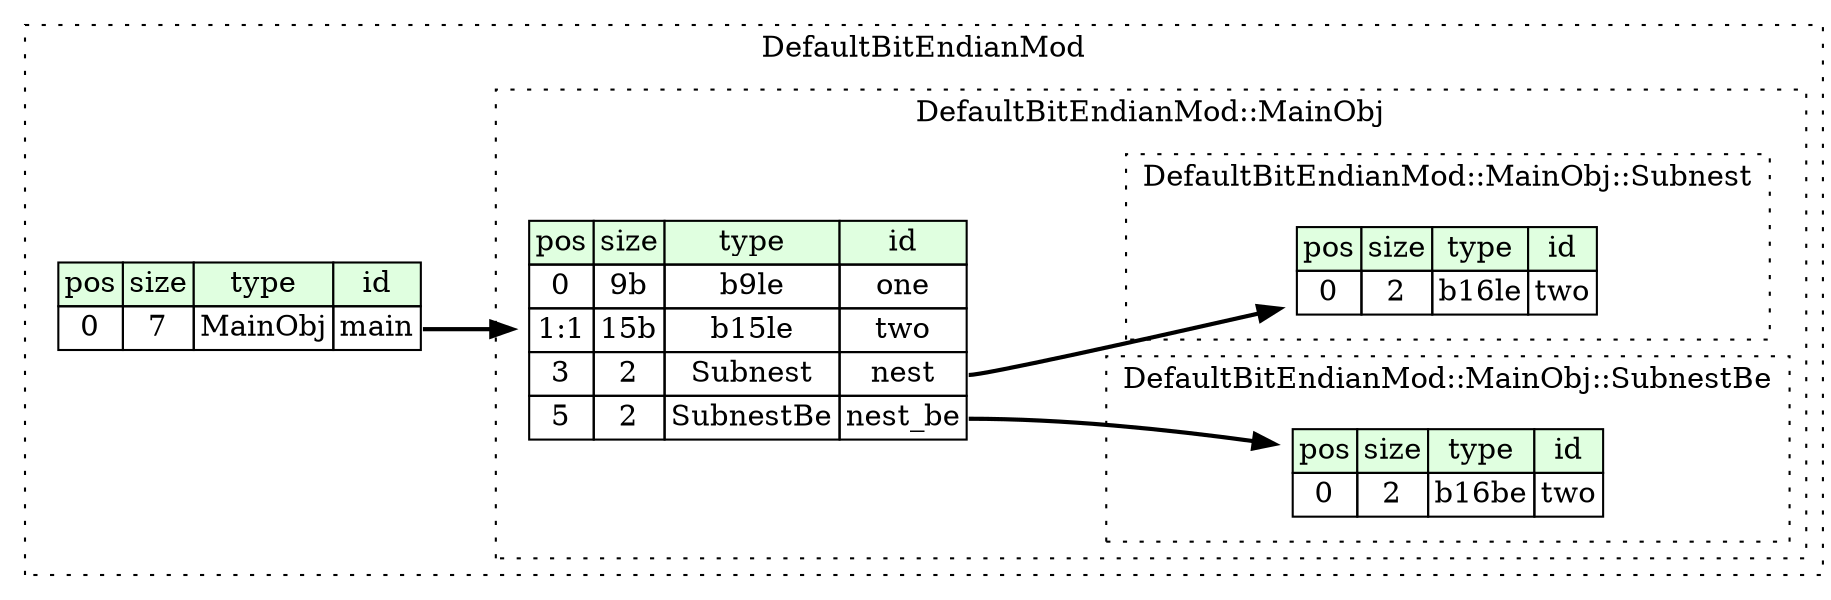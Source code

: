 digraph {
	rankdir=LR;
	node [shape=plaintext];
	subgraph cluster__default_bit_endian_mod {
		label="DefaultBitEndianMod";
		graph[style=dotted];

		default_bit_endian_mod__seq [label=<<TABLE BORDER="0" CELLBORDER="1" CELLSPACING="0">
			<TR><TD BGCOLOR="#E0FFE0">pos</TD><TD BGCOLOR="#E0FFE0">size</TD><TD BGCOLOR="#E0FFE0">type</TD><TD BGCOLOR="#E0FFE0">id</TD></TR>
			<TR><TD PORT="main_pos">0</TD><TD PORT="main_size">7</TD><TD>MainObj</TD><TD PORT="main_type">main</TD></TR>
		</TABLE>>];
		subgraph cluster__main_obj {
			label="DefaultBitEndianMod::MainObj";
			graph[style=dotted];

			main_obj__seq [label=<<TABLE BORDER="0" CELLBORDER="1" CELLSPACING="0">
				<TR><TD BGCOLOR="#E0FFE0">pos</TD><TD BGCOLOR="#E0FFE0">size</TD><TD BGCOLOR="#E0FFE0">type</TD><TD BGCOLOR="#E0FFE0">id</TD></TR>
				<TR><TD PORT="one_pos">0</TD><TD PORT="one_size">9b</TD><TD>b9le</TD><TD PORT="one_type">one</TD></TR>
				<TR><TD PORT="two_pos">1:1</TD><TD PORT="two_size">15b</TD><TD>b15le</TD><TD PORT="two_type">two</TD></TR>
				<TR><TD PORT="nest_pos">3</TD><TD PORT="nest_size">2</TD><TD>Subnest</TD><TD PORT="nest_type">nest</TD></TR>
				<TR><TD PORT="nest_be_pos">5</TD><TD PORT="nest_be_size">2</TD><TD>SubnestBe</TD><TD PORT="nest_be_type">nest_be</TD></TR>
			</TABLE>>];
			subgraph cluster__subnest {
				label="DefaultBitEndianMod::MainObj::Subnest";
				graph[style=dotted];

				subnest__seq [label=<<TABLE BORDER="0" CELLBORDER="1" CELLSPACING="0">
					<TR><TD BGCOLOR="#E0FFE0">pos</TD><TD BGCOLOR="#E0FFE0">size</TD><TD BGCOLOR="#E0FFE0">type</TD><TD BGCOLOR="#E0FFE0">id</TD></TR>
					<TR><TD PORT="two_pos">0</TD><TD PORT="two_size">2</TD><TD>b16le</TD><TD PORT="two_type">two</TD></TR>
				</TABLE>>];
			}
			subgraph cluster__subnest_be {
				label="DefaultBitEndianMod::MainObj::SubnestBe";
				graph[style=dotted];

				subnest_be__seq [label=<<TABLE BORDER="0" CELLBORDER="1" CELLSPACING="0">
					<TR><TD BGCOLOR="#E0FFE0">pos</TD><TD BGCOLOR="#E0FFE0">size</TD><TD BGCOLOR="#E0FFE0">type</TD><TD BGCOLOR="#E0FFE0">id</TD></TR>
					<TR><TD PORT="two_pos">0</TD><TD PORT="two_size">2</TD><TD>b16be</TD><TD PORT="two_type">two</TD></TR>
				</TABLE>>];
			}
		}
	}
	default_bit_endian_mod__seq:main_type -> main_obj__seq [style=bold];
	main_obj__seq:nest_type -> subnest__seq [style=bold];
	main_obj__seq:nest_be_type -> subnest_be__seq [style=bold];
}
